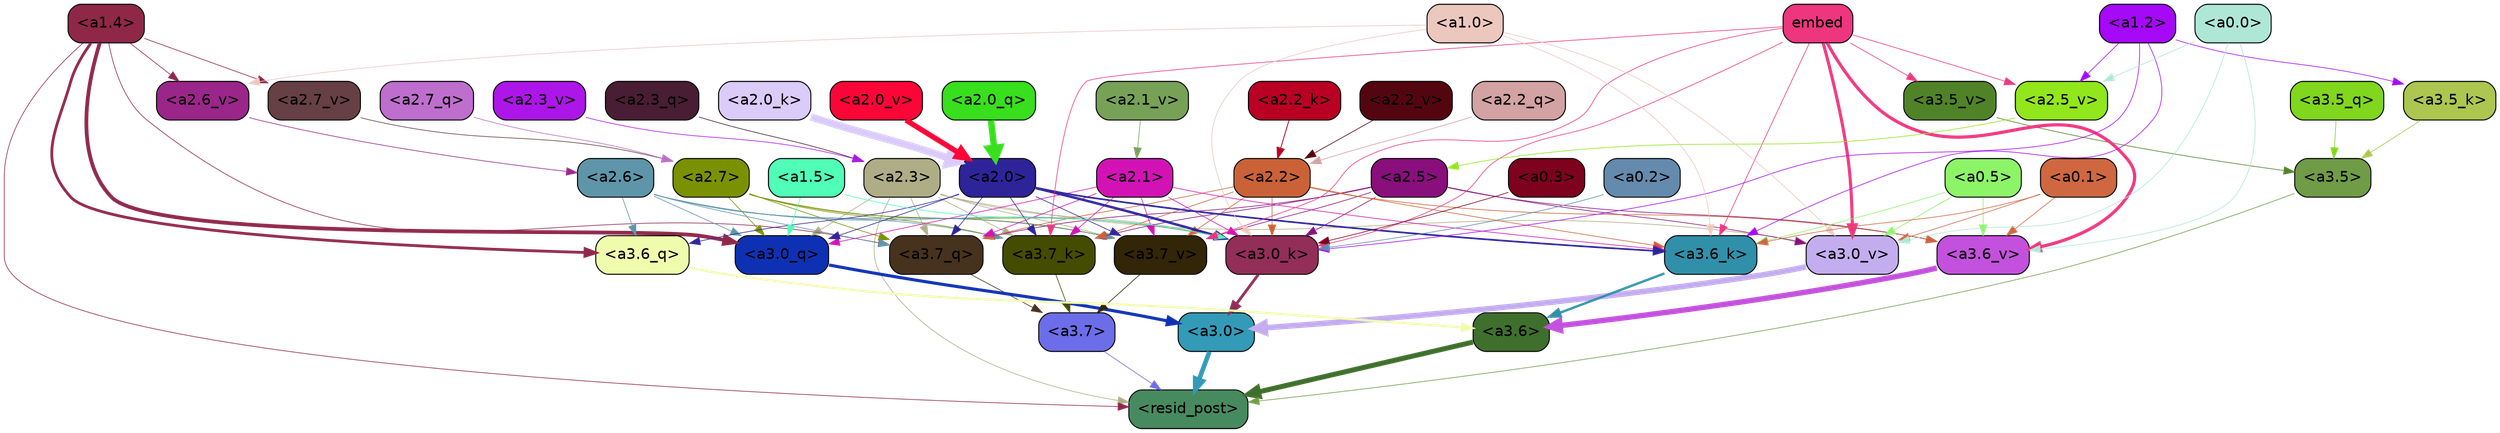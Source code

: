strict digraph "" {
	graph [bgcolor=transparent,
		layout=dot,
		overlap=false,
		splines=true
	];
	"<a3.7>"	[color=black,
		fillcolor="#6c6de8",
		fontname=Helvetica,
		shape=box,
		style="filled, rounded"];
	"<resid_post>"	[color=black,
		fillcolor="#488a60",
		fontname=Helvetica,
		shape=box,
		style="filled, rounded"];
	"<a3.7>" -> "<resid_post>"	[color="#6c6de8",
		penwidth=0.6];
	"<a3.6>"	[color=black,
		fillcolor="#3f6f2c",
		fontname=Helvetica,
		shape=box,
		style="filled, rounded"];
	"<a3.6>" -> "<resid_post>"	[color="#3f6f2c",
		penwidth=4.6696330308914185];
	"<a3.5>"	[color=black,
		fillcolor="#709b47",
		fontname=Helvetica,
		shape=box,
		style="filled, rounded"];
	"<a3.5>" -> "<resid_post>"	[color="#709b47",
		penwidth=0.6];
	"<a3.0>"	[color=black,
		fillcolor="#339ab7",
		fontname=Helvetica,
		shape=box,
		style="filled, rounded"];
	"<a3.0>" -> "<resid_post>"	[color="#339ab7",
		penwidth=4.282557368278503];
	"<a2.3>"	[color=black,
		fillcolor="#afad86",
		fontname=Helvetica,
		shape=box,
		style="filled, rounded"];
	"<a2.3>" -> "<resid_post>"	[color="#afad86",
		penwidth=0.6];
	"<a3.7_q>"	[color=black,
		fillcolor="#47321e",
		fontname=Helvetica,
		shape=box,
		style="filled, rounded"];
	"<a2.3>" -> "<a3.7_q>"	[color="#afad86",
		penwidth=0.6];
	"<a3.0_q>"	[color=black,
		fillcolor="#0e31b4",
		fontname=Helvetica,
		shape=box,
		style="filled, rounded"];
	"<a2.3>" -> "<a3.0_q>"	[color="#afad86",
		penwidth=0.6];
	"<a3.7_k>"	[color=black,
		fillcolor="#444c01",
		fontname=Helvetica,
		shape=box,
		style="filled, rounded"];
	"<a2.3>" -> "<a3.7_k>"	[color="#afad86",
		penwidth=0.6];
	"<a3.0_k>"	[color=black,
		fillcolor="#922e58",
		fontname=Helvetica,
		shape=box,
		style="filled, rounded"];
	"<a2.3>" -> "<a3.0_k>"	[color="#afad86",
		penwidth=0.6];
	"<a3.7_v>"	[color=black,
		fillcolor="#322508",
		fontname=Helvetica,
		shape=box,
		style="filled, rounded"];
	"<a2.3>" -> "<a3.7_v>"	[color="#afad86",
		penwidth=0.6];
	"<a3.0_v>"	[color=black,
		fillcolor="#c4adef",
		fontname=Helvetica,
		shape=box,
		style="filled, rounded"];
	"<a2.3>" -> "<a3.0_v>"	[color="#afad86",
		penwidth=0.6];
	"<a1.4>"	[color=black,
		fillcolor="#8f2749",
		fontname=Helvetica,
		shape=box,
		style="filled, rounded"];
	"<a1.4>" -> "<resid_post>"	[color="#8f2749",
		penwidth=0.6];
	"<a1.4>" -> "<a3.7_q>"	[color="#8f2749",
		penwidth=0.6];
	"<a3.6_q>"	[color=black,
		fillcolor="#effcad",
		fontname=Helvetica,
		shape=box,
		style="filled, rounded"];
	"<a1.4>" -> "<a3.6_q>"	[color="#8f2749",
		penwidth=2.6073555648326874];
	"<a1.4>" -> "<a3.0_q>"	[color="#8f2749",
		penwidth=3.4971605762839317];
	"<a2.7_v>"	[color=black,
		fillcolor="#664044",
		fontname=Helvetica,
		shape=box,
		style="filled, rounded"];
	"<a1.4>" -> "<a2.7_v>"	[color="#8f2749",
		penwidth=0.6];
	"<a2.6_v>"	[color=black,
		fillcolor="#9b2689",
		fontname=Helvetica,
		shape=box,
		style="filled, rounded"];
	"<a1.4>" -> "<a2.6_v>"	[color="#8f2749",
		penwidth=0.6];
	"<a3.7_q>" -> "<a3.7>"	[color="#47321e",
		penwidth=0.6];
	"<a3.6_q>" -> "<a3.6>"	[color="#effcad",
		penwidth=2.03758105635643];
	"<a3.5_q>"	[color=black,
		fillcolor="#80d71d",
		fontname=Helvetica,
		shape=box,
		style="filled, rounded"];
	"<a3.5_q>" -> "<a3.5>"	[color="#80d71d",
		penwidth=0.6];
	"<a3.0_q>" -> "<a3.0>"	[color="#0e31b4",
		penwidth=2.8638100624084473];
	"<a3.7_k>" -> "<a3.7>"	[color="#444c01",
		penwidth=0.6];
	"<a3.6_k>"	[color=black,
		fillcolor="#3190a9",
		fontname=Helvetica,
		shape=box,
		style="filled, rounded"];
	"<a3.6_k>" -> "<a3.6>"	[color="#3190a9",
		penwidth=2.174198240041733];
	"<a3.5_k>"	[color=black,
		fillcolor="#adc650",
		fontname=Helvetica,
		shape=box,
		style="filled, rounded"];
	"<a3.5_k>" -> "<a3.5>"	[color="#adc650",
		penwidth=0.6];
	"<a3.0_k>" -> "<a3.0>"	[color="#922e58",
		penwidth=2.6274144649505615];
	"<a3.7_v>" -> "<a3.7>"	[color="#322508",
		penwidth=0.6];
	"<a3.6_v>"	[color=black,
		fillcolor="#c351dd",
		fontname=Helvetica,
		shape=box,
		style="filled, rounded"];
	"<a3.6_v>" -> "<a3.6>"	[color="#c351dd",
		penwidth=5.002329230308533];
	"<a3.5_v>"	[color=black,
		fillcolor="#508328",
		fontname=Helvetica,
		shape=box,
		style="filled, rounded"];
	"<a3.5_v>" -> "<a3.5>"	[color="#508328",
		penwidth=0.6];
	"<a3.0_v>" -> "<a3.0>"	[color="#c4adef",
		penwidth=5.188832879066467];
	"<a2.7>"	[color=black,
		fillcolor="#7a9201",
		fontname=Helvetica,
		shape=box,
		style="filled, rounded"];
	"<a2.7>" -> "<a3.7_q>"	[color="#7a9201",
		penwidth=0.6];
	"<a2.7>" -> "<a3.0_q>"	[color="#7a9201",
		penwidth=0.6];
	"<a2.7>" -> "<a3.7_k>"	[color="#7a9201",
		penwidth=0.6];
	"<a2.7>" -> "<a3.0_k>"	[color="#7a9201",
		penwidth=0.6];
	"<a2.7>" -> "<a3.7_v>"	[color="#7a9201",
		penwidth=0.6];
	"<a2.6>"	[color=black,
		fillcolor="#5e95a9",
		fontname=Helvetica,
		shape=box,
		style="filled, rounded"];
	"<a2.6>" -> "<a3.7_q>"	[color="#5e95a9",
		penwidth=0.6];
	"<a2.6>" -> "<a3.6_q>"	[color="#5e95a9",
		penwidth=0.6];
	"<a2.6>" -> "<a3.0_q>"	[color="#5e95a9",
		penwidth=0.6];
	"<a2.6>" -> "<a3.7_k>"	[color="#5e95a9",
		penwidth=0.6];
	"<a2.6>" -> "<a3.0_k>"	[color="#5e95a9",
		penwidth=0.6];
	"<a2.6>" -> "<a3.7_v>"	[color="#5e95a9",
		penwidth=0.6];
	"<a2.5>"	[color=black,
		fillcolor="#890f7c",
		fontname=Helvetica,
		shape=box,
		style="filled, rounded"];
	"<a2.5>" -> "<a3.7_q>"	[color="#890f7c",
		penwidth=0.6];
	"<a2.5>" -> "<a3.7_k>"	[color="#890f7c",
		penwidth=0.6];
	"<a2.5>" -> "<a3.0_k>"	[color="#890f7c",
		penwidth=0.6];
	"<a2.5>" -> "<a3.7_v>"	[color="#890f7c",
		penwidth=0.6];
	"<a2.5>" -> "<a3.6_v>"	[color="#890f7c",
		penwidth=0.6];
	"<a2.5>" -> "<a3.0_v>"	[color="#890f7c",
		penwidth=0.6];
	"<a2.2>"	[color=black,
		fillcolor="#cb6237",
		fontname=Helvetica,
		shape=box,
		style="filled, rounded"];
	"<a2.2>" -> "<a3.7_q>"	[color="#cb6237",
		penwidth=0.6];
	"<a2.2>" -> "<a3.7_k>"	[color="#cb6237",
		penwidth=0.6];
	"<a2.2>" -> "<a3.6_k>"	[color="#cb6237",
		penwidth=0.6];
	"<a2.2>" -> "<a3.0_k>"	[color="#cb6237",
		penwidth=0.6];
	"<a2.2>" -> "<a3.7_v>"	[color="#cb6237",
		penwidth=0.6];
	"<a2.2>" -> "<a3.6_v>"	[color="#cb6237",
		penwidth=0.6];
	"<a2.1>"	[color=black,
		fillcolor="#d312b6",
		fontname=Helvetica,
		shape=box,
		style="filled, rounded"];
	"<a2.1>" -> "<a3.7_q>"	[color="#d312b6",
		penwidth=0.6];
	"<a2.1>" -> "<a3.0_q>"	[color="#d312b6",
		penwidth=0.6];
	"<a2.1>" -> "<a3.7_k>"	[color="#d312b6",
		penwidth=0.6];
	"<a2.1>" -> "<a3.6_k>"	[color="#d312b6",
		penwidth=0.6];
	"<a2.1>" -> "<a3.0_k>"	[color="#d312b6",
		penwidth=0.6];
	"<a2.1>" -> "<a3.7_v>"	[color="#d312b6",
		penwidth=0.6];
	"<a2.0>"	[color=black,
		fillcolor="#2d249a",
		fontname=Helvetica,
		shape=box,
		style="filled, rounded"];
	"<a2.0>" -> "<a3.7_q>"	[color="#2d249a",
		penwidth=0.6];
	"<a2.0>" -> "<a3.6_q>"	[color="#2d249a",
		penwidth=0.6];
	"<a2.0>" -> "<a3.0_q>"	[color="#2d249a",
		penwidth=0.6];
	"<a2.0>" -> "<a3.7_k>"	[color="#2d249a",
		penwidth=0.6];
	"<a2.0>" -> "<a3.6_k>"	[color="#2d249a",
		penwidth=1.5568191409111023];
	"<a2.0>" -> "<a3.0_k>"	[color="#2d249a",
		penwidth=2.270527422428131];
	"<a2.0>" -> "<a3.7_v>"	[color="#2d249a",
		penwidth=0.6];
	"<a1.5>"	[color=black,
		fillcolor="#50feb7",
		fontname=Helvetica,
		shape=box,
		style="filled, rounded"];
	"<a1.5>" -> "<a3.0_q>"	[color="#50feb7",
		penwidth=0.6];
	"<a1.5>" -> "<a3.0_k>"	[color="#50feb7",
		penwidth=0.6];
	embed	[color=black,
		fillcolor="#ed367e",
		fontname=Helvetica,
		shape=box,
		style="filled, rounded"];
	embed -> "<a3.7_k>"	[color="#ed367e",
		penwidth=0.6];
	embed -> "<a3.6_k>"	[color="#ed367e",
		penwidth=0.6];
	embed -> "<a3.0_k>"	[color="#ed367e",
		penwidth=0.6];
	embed -> "<a3.7_v>"	[color="#ed367e",
		penwidth=0.6];
	embed -> "<a3.6_v>"	[color="#ed367e",
		penwidth=2.9588699340820312];
	embed -> "<a3.5_v>"	[color="#ed367e",
		penwidth=0.6];
	embed -> "<a3.0_v>"	[color="#ed367e",
		penwidth=2.8686431646347046];
	"<a2.5_v>"	[color=black,
		fillcolor="#91e71b",
		fontname=Helvetica,
		shape=box,
		style="filled, rounded"];
	embed -> "<a2.5_v>"	[color="#ed367e",
		penwidth=0.6];
	"<a1.2>"	[color=black,
		fillcolor="#a608f8",
		fontname=Helvetica,
		shape=box,
		style="filled, rounded"];
	"<a1.2>" -> "<a3.6_k>"	[color="#a608f8",
		penwidth=0.6];
	"<a1.2>" -> "<a3.5_k>"	[color="#a608f8",
		penwidth=0.6];
	"<a1.2>" -> "<a3.0_k>"	[color="#a608f8",
		penwidth=0.6];
	"<a1.2>" -> "<a2.5_v>"	[color="#a608f8",
		penwidth=0.6];
	"<a1.0>"	[color=black,
		fillcolor="#ecc7be",
		fontname=Helvetica,
		shape=box,
		style="filled, rounded"];
	"<a1.0>" -> "<a3.6_k>"	[color="#ecc7be",
		penwidth=0.6];
	"<a1.0>" -> "<a3.0_k>"	[color="#ecc7be",
		penwidth=0.6];
	"<a1.0>" -> "<a3.0_v>"	[color="#ecc7be",
		penwidth=0.6];
	"<a1.0>" -> "<a2.6_v>"	[color="#ecc7be",
		penwidth=0.6];
	"<a0.5>"	[color=black,
		fillcolor="#8df468",
		fontname=Helvetica,
		shape=box,
		style="filled, rounded"];
	"<a0.5>" -> "<a3.6_k>"	[color="#8df468",
		penwidth=0.6];
	"<a0.5>" -> "<a3.6_v>"	[color="#8df468",
		penwidth=0.6];
	"<a0.5>" -> "<a3.0_v>"	[color="#8df468",
		penwidth=0.6421224474906921];
	"<a0.1>"	[color=black,
		fillcolor="#cf6840",
		fontname=Helvetica,
		shape=box,
		style="filled, rounded"];
	"<a0.1>" -> "<a3.6_k>"	[color="#cf6840",
		penwidth=0.6];
	"<a0.1>" -> "<a3.6_v>"	[color="#cf6840",
		penwidth=0.6];
	"<a0.1>" -> "<a3.0_v>"	[color="#cf6840",
		penwidth=0.6];
	"<a0.3>"	[color=black,
		fillcolor="#7e011e",
		fontname=Helvetica,
		shape=box,
		style="filled, rounded"];
	"<a0.3>" -> "<a3.0_k>"	[color="#7e011e",
		penwidth=0.6];
	"<a0.2>"	[color=black,
		fillcolor="#648aad",
		fontname=Helvetica,
		shape=box,
		style="filled, rounded"];
	"<a0.2>" -> "<a3.0_k>"	[color="#648aad",
		penwidth=0.6];
	"<a0.0>"	[color=black,
		fillcolor="#afe7d6",
		fontname=Helvetica,
		shape=box,
		style="filled, rounded"];
	"<a0.0>" -> "<a3.6_v>"	[color="#afe7d6",
		penwidth=0.6];
	"<a0.0>" -> "<a3.0_v>"	[color="#afe7d6",
		penwidth=0.6];
	"<a0.0>" -> "<a2.5_v>"	[color="#afe7d6",
		penwidth=0.6];
	"<a2.7_q>"	[color=black,
		fillcolor="#be6ecd",
		fontname=Helvetica,
		shape=box,
		style="filled, rounded"];
	"<a2.7_q>" -> "<a2.7>"	[color="#be6ecd",
		penwidth=0.6];
	"<a2.3_q>"	[color=black,
		fillcolor="#491d33",
		fontname=Helvetica,
		shape=box,
		style="filled, rounded"];
	"<a2.3_q>" -> "<a2.3>"	[color="#491d33",
		penwidth=0.6];
	"<a2.2_q>"	[color=black,
		fillcolor="#d3a2a3",
		fontname=Helvetica,
		shape=box,
		style="filled, rounded"];
	"<a2.2_q>" -> "<a2.2>"	[color="#d3a2a3",
		penwidth=0.6340763568878174];
	"<a2.0_q>"	[color=black,
		fillcolor="#37df1c",
		fontname=Helvetica,
		shape=box,
		style="filled, rounded"];
	"<a2.0_q>" -> "<a2.0>"	[color="#37df1c",
		penwidth=6.0160088539123535];
	"<a2.2_k>"	[color=black,
		fillcolor="#b90023",
		fontname=Helvetica,
		shape=box,
		style="filled, rounded"];
	"<a2.2_k>" -> "<a2.2>"	[color="#b90023",
		penwidth=0.7764816284179688];
	"<a2.0_k>"	[color=black,
		fillcolor="#dacbf9",
		fontname=Helvetica,
		shape=box,
		style="filled, rounded"];
	"<a2.0_k>" -> "<a2.0>"	[color="#dacbf9",
		penwidth=6.773025274276733];
	"<a2.7_v>" -> "<a2.7>"	[color="#664044",
		penwidth=0.6];
	"<a2.6_v>" -> "<a2.6>"	[color="#9b2689",
		penwidth=0.6];
	"<a2.5_v>" -> "<a2.5>"	[color="#91e71b",
		penwidth=0.6];
	"<a2.3_v>"	[color=black,
		fillcolor="#ad16e8",
		fontname=Helvetica,
		shape=box,
		style="filled, rounded"];
	"<a2.3_v>" -> "<a2.3>"	[color="#ad16e8",
		penwidth=0.6];
	"<a2.2_v>"	[color=black,
		fillcolor="#540610",
		fontname=Helvetica,
		shape=box,
		style="filled, rounded"];
	"<a2.2_v>" -> "<a2.2>"	[color="#540610",
		penwidth=0.6];
	"<a2.1_v>"	[color=black,
		fillcolor="#78a158",
		fontname=Helvetica,
		shape=box,
		style="filled, rounded"];
	"<a2.1_v>" -> "<a2.1>"	[color="#78a158",
		penwidth=0.6];
	"<a2.0_v>"	[color=black,
		fillcolor="#fc0638",
		fontname=Helvetica,
		shape=box,
		style="filled, rounded"];
	"<a2.0_v>" -> "<a2.0>"	[color="#fc0638",
		penwidth=4.906715989112854];
}
